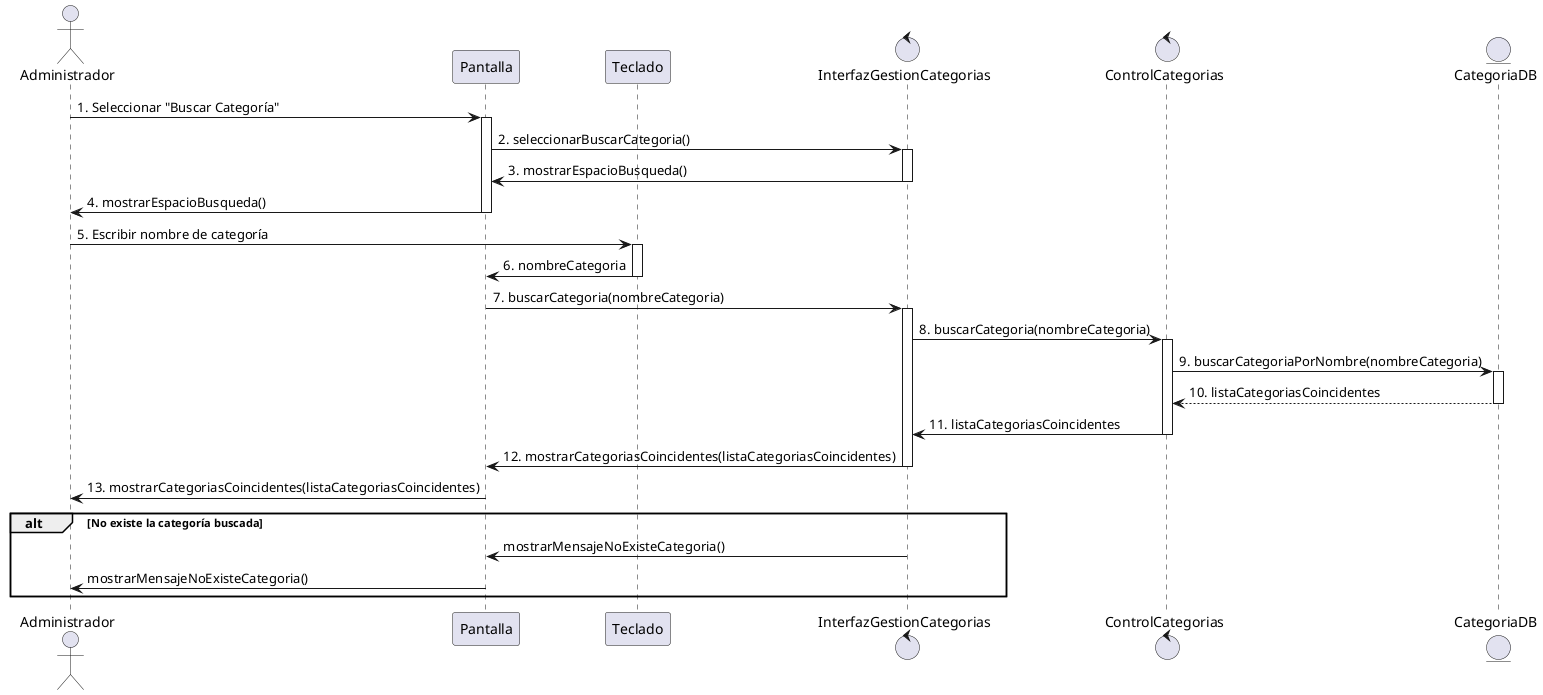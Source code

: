 @startuml "Buscar Categoría"

actor Administrador
participant Pantalla
participant Teclado
control InterfazGestionCategorias
control ControlCategorias
entity CategoriaDB

Administrador -> Pantalla : 1. Seleccionar "Buscar Categoría"
activate Pantalla

Pantalla -> InterfazGestionCategorias : 2. seleccionarBuscarCategoria()
activate InterfazGestionCategorias

InterfazGestionCategorias -> Pantalla : 3. mostrarEspacioBusqueda()
deactivate InterfazGestionCategorias

Pantalla -> Administrador : 4. mostrarEspacioBusqueda()
deactivate Pantalla

Administrador -> Teclado : 5. Escribir nombre de categoría
activate Teclado

Teclado -> Pantalla : 6. nombreCategoria
deactivate Teclado

Pantalla -> InterfazGestionCategorias : 7. buscarCategoria(nombreCategoria)
activate InterfazGestionCategorias

InterfazGestionCategorias -> ControlCategorias : 8. buscarCategoria(nombreCategoria)
activate ControlCategorias

ControlCategorias -> CategoriaDB : 9. buscarCategoriaPorNombre(nombreCategoria)
activate CategoriaDB

CategoriaDB --> ControlCategorias : 10. listaCategoriasCoincidentes
deactivate CategoriaDB

ControlCategorias -> InterfazGestionCategorias : 11. listaCategoriasCoincidentes
deactivate ControlCategorias

InterfazGestionCategorias -> Pantalla : 12. mostrarCategoriasCoincidentes(listaCategoriasCoincidentes)
deactivate InterfazGestionCategorias

Pantalla -> Administrador : 13. mostrarCategoriasCoincidentes(listaCategoriasCoincidentes)
deactivate Pantalla

alt No existe la categoría buscada
    InterfazGestionCategorias -> Pantalla : mostrarMensajeNoExisteCategoria()
    Pantalla -> Administrador : mostrarMensajeNoExisteCategoria()
end

@enduml